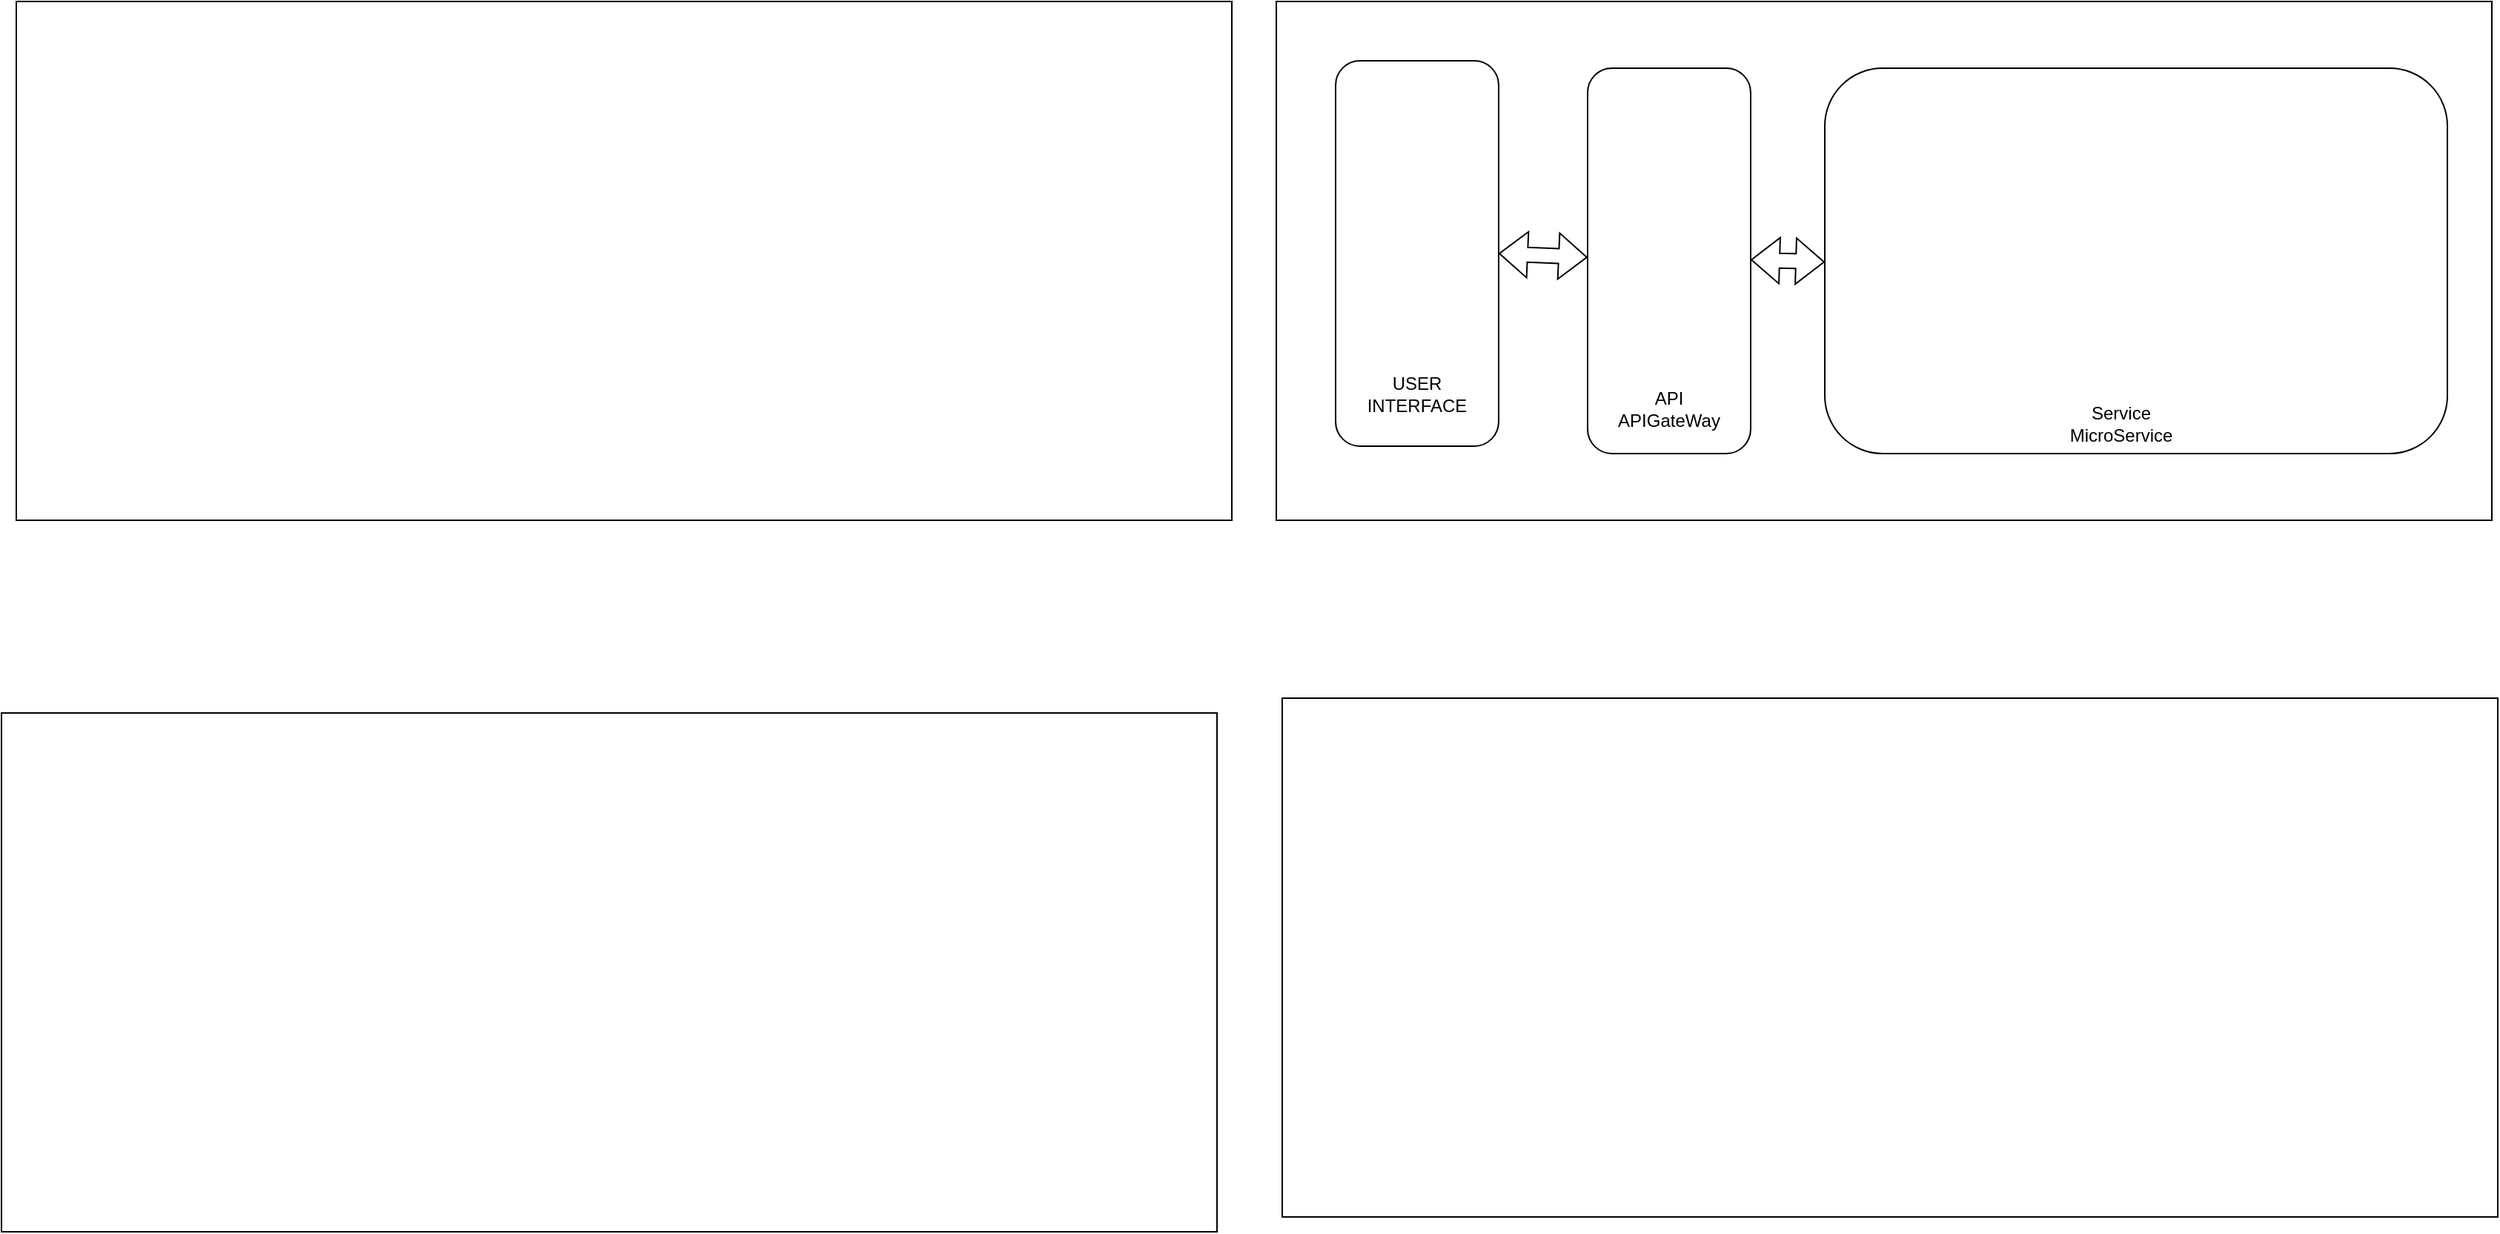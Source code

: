 <mxfile version="21.6.6" type="github">
  <diagram name="Trang-1" id="a93HQ-2Yhv1V-fkxgcoa">
    <mxGraphModel dx="3187" dy="947" grid="1" gridSize="10" guides="1" tooltips="1" connect="1" arrows="1" fold="1" page="1" pageScale="1" pageWidth="827" pageHeight="1169" math="0" shadow="0">
      <root>
        <mxCell id="0" />
        <mxCell id="1" parent="0" />
        <mxCell id="b_T0NZLw3iRLqCjJVqVj-1" value="" style="rounded=0;whiteSpace=wrap;html=1;" vertex="1" parent="1">
          <mxGeometry y="20" width="820" height="350" as="geometry" />
        </mxCell>
        <mxCell id="b_T0NZLw3iRLqCjJVqVj-2" value="" style="rounded=0;whiteSpace=wrap;html=1;" vertex="1" parent="1">
          <mxGeometry x="4" y="490" width="820" height="350" as="geometry" />
        </mxCell>
        <mxCell id="b_T0NZLw3iRLqCjJVqVj-3" value="" style="rounded=0;whiteSpace=wrap;html=1;" vertex="1" parent="1">
          <mxGeometry x="-850" y="20" width="820" height="350" as="geometry" />
        </mxCell>
        <mxCell id="b_T0NZLw3iRLqCjJVqVj-4" value="" style="rounded=0;whiteSpace=wrap;html=1;" vertex="1" parent="1">
          <mxGeometry x="-860" y="500" width="820" height="350" as="geometry" />
        </mxCell>
        <mxCell id="b_T0NZLw3iRLqCjJVqVj-5" value="" style="rounded=1;whiteSpace=wrap;html=1;" vertex="1" parent="1">
          <mxGeometry x="40" y="60" width="110" height="260" as="geometry" />
        </mxCell>
        <mxCell id="b_T0NZLw3iRLqCjJVqVj-6" value="" style="rounded=1;whiteSpace=wrap;html=1;" vertex="1" parent="1">
          <mxGeometry x="370" y="65" width="420" height="260" as="geometry" />
        </mxCell>
        <mxCell id="b_T0NZLw3iRLqCjJVqVj-7" value="" style="rounded=1;whiteSpace=wrap;html=1;" vertex="1" parent="1">
          <mxGeometry x="210" y="65" width="110" height="260" as="geometry" />
        </mxCell>
        <mxCell id="b_T0NZLw3iRLqCjJVqVj-8" value="" style="shape=flexArrow;endArrow=classic;startArrow=classic;html=1;rounded=0;exitX=1;exitY=0.5;exitDx=0;exitDy=0;" edge="1" parent="1" source="b_T0NZLw3iRLqCjJVqVj-5" target="b_T0NZLw3iRLqCjJVqVj-7">
          <mxGeometry width="100" height="100" relative="1" as="geometry">
            <mxPoint x="130" y="210" as="sourcePoint" />
            <mxPoint x="230" y="110" as="targetPoint" />
          </mxGeometry>
        </mxCell>
        <mxCell id="b_T0NZLw3iRLqCjJVqVj-9" value="" style="shape=flexArrow;endArrow=classic;startArrow=classic;html=1;rounded=0;exitX=1;exitY=0.5;exitDx=0;exitDy=0;entryX=0;entryY=0.5;entryDx=0;entryDy=0;" edge="1" parent="1">
          <mxGeometry width="100" height="100" relative="1" as="geometry">
            <mxPoint x="320" y="194.25" as="sourcePoint" />
            <mxPoint x="370" y="195.75" as="targetPoint" />
          </mxGeometry>
        </mxCell>
        <mxCell id="b_T0NZLw3iRLqCjJVqVj-12" value="USER&lt;br&gt;INTERFACE" style="text;html=1;strokeColor=none;fillColor=none;align=center;verticalAlign=middle;whiteSpace=wrap;rounded=0;" vertex="1" parent="1">
          <mxGeometry x="65" y="270" width="60" height="30" as="geometry" />
        </mxCell>
        <mxCell id="b_T0NZLw3iRLqCjJVqVj-13" value="API&lt;br&gt;APIGateWay" style="text;html=1;strokeColor=none;fillColor=none;align=center;verticalAlign=middle;whiteSpace=wrap;rounded=0;" vertex="1" parent="1">
          <mxGeometry x="235" y="280" width="60" height="30" as="geometry" />
        </mxCell>
        <mxCell id="b_T0NZLw3iRLqCjJVqVj-14" value="Service&lt;br&gt;MicroService" style="text;html=1;strokeColor=none;fillColor=none;align=center;verticalAlign=middle;whiteSpace=wrap;rounded=0;" vertex="1" parent="1">
          <mxGeometry x="540" y="290" width="60" height="30" as="geometry" />
        </mxCell>
      </root>
    </mxGraphModel>
  </diagram>
</mxfile>
